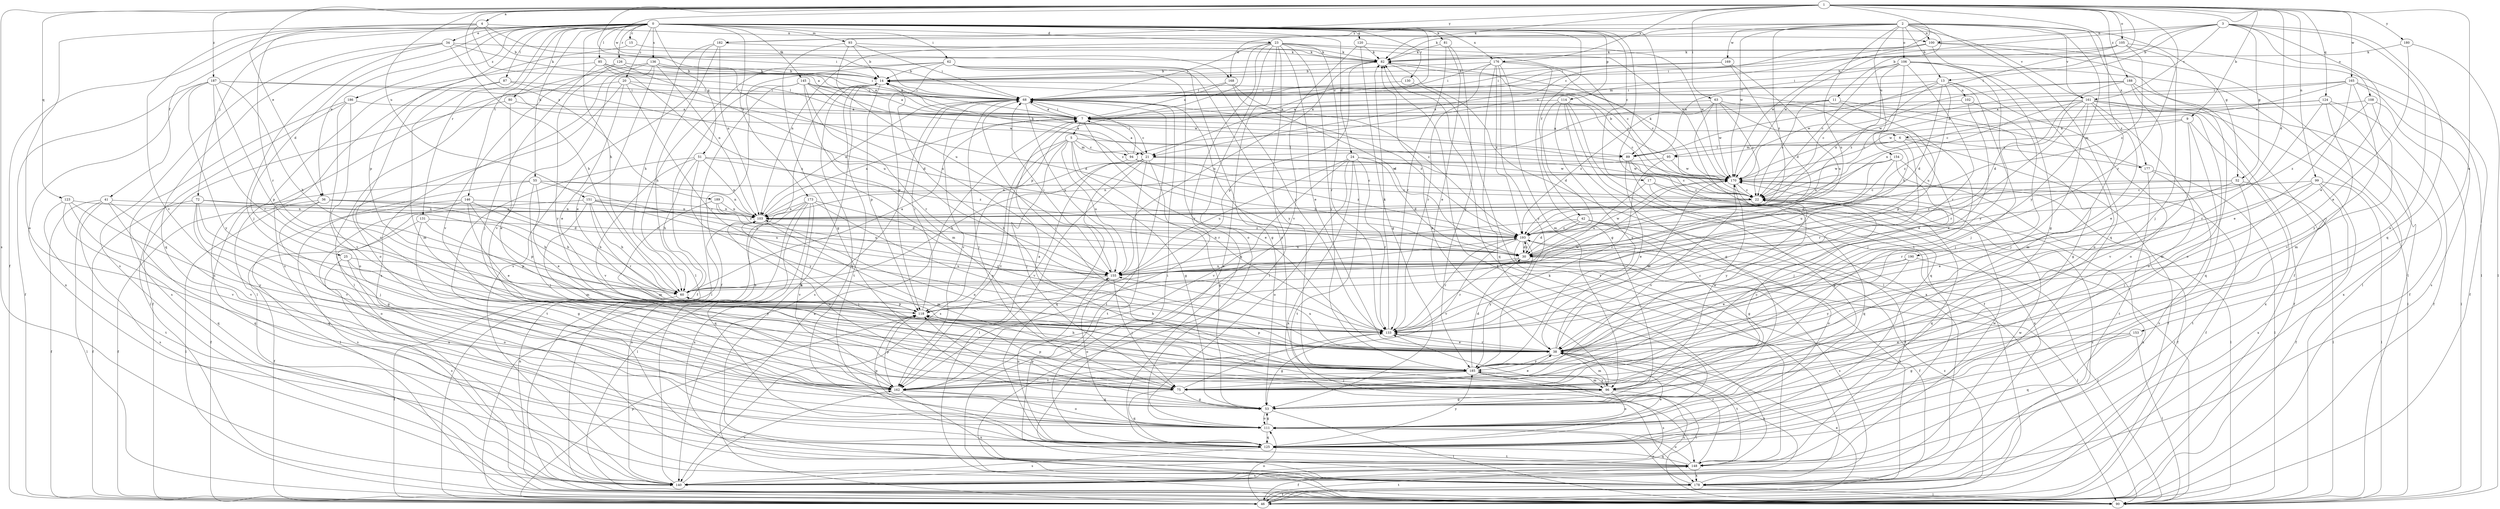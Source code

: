 strict digraph  {
0;
1;
2;
3;
4;
5;
6;
7;
9;
11;
13;
14;
15;
17;
20;
21;
22;
23;
24;
25;
30;
34;
36;
38;
41;
42;
46;
51;
52;
53;
55;
60;
62;
63;
68;
72;
75;
80;
81;
82;
85;
87;
89;
90;
93;
94;
95;
96;
99;
100;
102;
103;
105;
106;
108;
111;
114;
118;
120;
123;
124;
125;
126;
130;
131;
133;
136;
140;
145;
146;
148;
151;
153;
154;
155;
161;
162;
165;
168;
169;
170;
173;
176;
177;
178;
180;
182;
185;
186;
187;
188;
189;
190;
193;
0 -> 15  [label=c];
0 -> 17  [label=c];
0 -> 20  [label=c];
0 -> 21  [label=c];
0 -> 23  [label=d];
0 -> 24  [label=d];
0 -> 25  [label=d];
0 -> 34  [label=e];
0 -> 36  [label=e];
0 -> 41  [label=f];
0 -> 42  [label=f];
0 -> 46  [label=f];
0 -> 51  [label=g];
0 -> 55  [label=h];
0 -> 60  [label=h];
0 -> 62  [label=i];
0 -> 72  [label=j];
0 -> 80  [label=k];
0 -> 81  [label=k];
0 -> 85  [label=l];
0 -> 87  [label=l];
0 -> 89  [label=l];
0 -> 93  [label=m];
0 -> 114  [label=p];
0 -> 118  [label=p];
0 -> 120  [label=q];
0 -> 126  [label=r];
0 -> 130  [label=r];
0 -> 131  [label=r];
0 -> 136  [label=s];
0 -> 145  [label=t];
0 -> 146  [label=t];
0 -> 148  [label=t];
0 -> 161  [label=v];
0 -> 173  [label=x];
0 -> 176  [label=x];
0 -> 186  [label=z];
1 -> 4  [label=a];
1 -> 9  [label=b];
1 -> 21  [label=c];
1 -> 30  [label=d];
1 -> 36  [label=e];
1 -> 63  [label=i];
1 -> 68  [label=i];
1 -> 82  [label=k];
1 -> 89  [label=l];
1 -> 99  [label=n];
1 -> 105  [label=o];
1 -> 123  [label=q];
1 -> 124  [label=q];
1 -> 133  [label=r];
1 -> 140  [label=s];
1 -> 151  [label=u];
1 -> 153  [label=u];
1 -> 165  [label=w];
1 -> 168  [label=w];
1 -> 176  [label=x];
1 -> 180  [label=y];
1 -> 182  [label=y];
1 -> 187  [label=z];
1 -> 188  [label=z];
1 -> 189  [label=z];
1 -> 190  [label=z];
2 -> 11  [label=b];
2 -> 13  [label=b];
2 -> 52  [label=g];
2 -> 82  [label=k];
2 -> 100  [label=n];
2 -> 106  [label=o];
2 -> 125  [label=q];
2 -> 154  [label=u];
2 -> 155  [label=u];
2 -> 161  [label=v];
2 -> 168  [label=w];
2 -> 169  [label=w];
2 -> 170  [label=w];
2 -> 177  [label=x];
2 -> 182  [label=y];
2 -> 185  [label=y];
2 -> 193  [label=z];
3 -> 13  [label=b];
3 -> 38  [label=e];
3 -> 52  [label=g];
3 -> 89  [label=l];
3 -> 94  [label=m];
3 -> 100  [label=n];
3 -> 108  [label=o];
3 -> 111  [label=o];
3 -> 125  [label=q];
3 -> 161  [label=v];
4 -> 14  [label=b];
4 -> 68  [label=i];
4 -> 89  [label=l];
4 -> 100  [label=n];
4 -> 111  [label=o];
4 -> 133  [label=r];
4 -> 162  [label=v];
5 -> 21  [label=c];
5 -> 53  [label=g];
5 -> 75  [label=j];
5 -> 89  [label=l];
5 -> 94  [label=m];
5 -> 133  [label=r];
5 -> 140  [label=s];
5 -> 155  [label=u];
5 -> 162  [label=v];
6 -> 46  [label=f];
6 -> 89  [label=l];
6 -> 95  [label=m];
6 -> 133  [label=r];
6 -> 177  [label=x];
7 -> 5  [label=a];
7 -> 6  [label=a];
7 -> 21  [label=c];
7 -> 38  [label=e];
7 -> 68  [label=i];
9 -> 6  [label=a];
9 -> 95  [label=m];
9 -> 96  [label=m];
9 -> 162  [label=v];
9 -> 178  [label=x];
11 -> 7  [label=a];
11 -> 21  [label=c];
11 -> 22  [label=c];
11 -> 53  [label=g];
11 -> 118  [label=p];
13 -> 7  [label=a];
13 -> 22  [label=c];
13 -> 30  [label=d];
13 -> 75  [label=j];
13 -> 102  [label=n];
13 -> 103  [label=n];
13 -> 111  [label=o];
13 -> 155  [label=u];
14 -> 68  [label=i];
14 -> 118  [label=p];
14 -> 125  [label=q];
14 -> 148  [label=t];
14 -> 178  [label=x];
15 -> 82  [label=k];
15 -> 140  [label=s];
17 -> 22  [label=c];
17 -> 90  [label=l];
17 -> 125  [label=q];
17 -> 155  [label=u];
20 -> 30  [label=d];
20 -> 38  [label=e];
20 -> 68  [label=i];
20 -> 90  [label=l];
20 -> 111  [label=o];
20 -> 133  [label=r];
21 -> 7  [label=a];
21 -> 22  [label=c];
21 -> 53  [label=g];
21 -> 60  [label=h];
21 -> 90  [label=l];
21 -> 103  [label=n];
21 -> 125  [label=q];
21 -> 148  [label=t];
21 -> 170  [label=w];
22 -> 103  [label=n];
22 -> 125  [label=q];
22 -> 178  [label=x];
23 -> 22  [label=c];
23 -> 38  [label=e];
23 -> 68  [label=i];
23 -> 82  [label=k];
23 -> 90  [label=l];
23 -> 103  [label=n];
23 -> 111  [label=o];
23 -> 118  [label=p];
23 -> 133  [label=r];
23 -> 162  [label=v];
23 -> 170  [label=w];
23 -> 178  [label=x];
23 -> 185  [label=y];
24 -> 30  [label=d];
24 -> 111  [label=o];
24 -> 133  [label=r];
24 -> 148  [label=t];
24 -> 155  [label=u];
24 -> 162  [label=v];
24 -> 170  [label=w];
24 -> 178  [label=x];
25 -> 111  [label=o];
25 -> 140  [label=s];
25 -> 155  [label=u];
25 -> 185  [label=y];
30 -> 90  [label=l];
30 -> 103  [label=n];
30 -> 133  [label=r];
30 -> 140  [label=s];
30 -> 155  [label=u];
30 -> 170  [label=w];
30 -> 193  [label=z];
34 -> 7  [label=a];
34 -> 60  [label=h];
34 -> 75  [label=j];
34 -> 82  [label=k];
34 -> 125  [label=q];
34 -> 140  [label=s];
36 -> 30  [label=d];
36 -> 46  [label=f];
36 -> 60  [label=h];
36 -> 90  [label=l];
36 -> 103  [label=n];
36 -> 111  [label=o];
38 -> 22  [label=c];
38 -> 68  [label=i];
38 -> 96  [label=m];
38 -> 118  [label=p];
38 -> 133  [label=r];
38 -> 140  [label=s];
38 -> 148  [label=t];
38 -> 155  [label=u];
38 -> 170  [label=w];
38 -> 185  [label=y];
41 -> 46  [label=f];
41 -> 90  [label=l];
41 -> 103  [label=n];
41 -> 125  [label=q];
41 -> 140  [label=s];
41 -> 162  [label=v];
42 -> 30  [label=d];
42 -> 53  [label=g];
42 -> 111  [label=o];
42 -> 148  [label=t];
42 -> 155  [label=u];
42 -> 193  [label=z];
46 -> 7  [label=a];
46 -> 38  [label=e];
46 -> 111  [label=o];
46 -> 118  [label=p];
46 -> 148  [label=t];
46 -> 193  [label=z];
51 -> 60  [label=h];
51 -> 103  [label=n];
51 -> 148  [label=t];
51 -> 162  [label=v];
51 -> 170  [label=w];
51 -> 185  [label=y];
51 -> 193  [label=z];
52 -> 22  [label=c];
52 -> 38  [label=e];
52 -> 90  [label=l];
52 -> 148  [label=t];
52 -> 193  [label=z];
53 -> 90  [label=l];
53 -> 111  [label=o];
53 -> 118  [label=p];
55 -> 22  [label=c];
55 -> 38  [label=e];
55 -> 46  [label=f];
55 -> 75  [label=j];
55 -> 90  [label=l];
55 -> 103  [label=n];
55 -> 155  [label=u];
60 -> 7  [label=a];
60 -> 46  [label=f];
60 -> 118  [label=p];
60 -> 193  [label=z];
62 -> 14  [label=b];
62 -> 46  [label=f];
62 -> 53  [label=g];
62 -> 60  [label=h];
62 -> 118  [label=p];
62 -> 125  [label=q];
62 -> 133  [label=r];
62 -> 185  [label=y];
63 -> 7  [label=a];
63 -> 22  [label=c];
63 -> 38  [label=e];
63 -> 75  [label=j];
63 -> 125  [label=q];
63 -> 170  [label=w];
63 -> 193  [label=z];
68 -> 7  [label=a];
68 -> 75  [label=j];
68 -> 90  [label=l];
68 -> 103  [label=n];
68 -> 140  [label=s];
68 -> 155  [label=u];
68 -> 162  [label=v];
68 -> 185  [label=y];
68 -> 193  [label=z];
72 -> 46  [label=f];
72 -> 60  [label=h];
72 -> 75  [label=j];
72 -> 103  [label=n];
72 -> 125  [label=q];
72 -> 162  [label=v];
75 -> 38  [label=e];
75 -> 53  [label=g];
75 -> 103  [label=n];
75 -> 118  [label=p];
75 -> 125  [label=q];
75 -> 133  [label=r];
80 -> 7  [label=a];
80 -> 38  [label=e];
80 -> 46  [label=f];
81 -> 38  [label=e];
81 -> 82  [label=k];
81 -> 133  [label=r];
81 -> 185  [label=y];
82 -> 14  [label=b];
82 -> 22  [label=c];
82 -> 90  [label=l];
82 -> 118  [label=p];
82 -> 155  [label=u];
85 -> 7  [label=a];
85 -> 14  [label=b];
85 -> 68  [label=i];
85 -> 75  [label=j];
85 -> 140  [label=s];
85 -> 155  [label=u];
87 -> 30  [label=d];
87 -> 68  [label=i];
87 -> 96  [label=m];
87 -> 162  [label=v];
89 -> 38  [label=e];
89 -> 53  [label=g];
89 -> 178  [label=x];
90 -> 103  [label=n];
93 -> 14  [label=b];
93 -> 53  [label=g];
93 -> 68  [label=i];
93 -> 82  [label=k];
93 -> 155  [label=u];
94 -> 14  [label=b];
94 -> 22  [label=c];
94 -> 68  [label=i];
94 -> 162  [label=v];
94 -> 193  [label=z];
95 -> 14  [label=b];
95 -> 103  [label=n];
95 -> 133  [label=r];
95 -> 170  [label=w];
96 -> 7  [label=a];
96 -> 22  [label=c];
96 -> 53  [label=g];
96 -> 82  [label=k];
96 -> 111  [label=o];
96 -> 140  [label=s];
96 -> 170  [label=w];
96 -> 185  [label=y];
99 -> 22  [label=c];
99 -> 46  [label=f];
99 -> 75  [label=j];
99 -> 90  [label=l];
99 -> 133  [label=r];
99 -> 178  [label=x];
100 -> 46  [label=f];
100 -> 53  [label=g];
100 -> 68  [label=i];
100 -> 82  [label=k];
100 -> 90  [label=l];
100 -> 170  [label=w];
102 -> 7  [label=a];
102 -> 38  [label=e];
102 -> 75  [label=j];
103 -> 7  [label=a];
103 -> 75  [label=j];
103 -> 96  [label=m];
103 -> 193  [label=z];
105 -> 68  [label=i];
105 -> 75  [label=j];
105 -> 82  [label=k];
105 -> 90  [label=l];
105 -> 170  [label=w];
105 -> 193  [label=z];
106 -> 14  [label=b];
106 -> 22  [label=c];
106 -> 60  [label=h];
106 -> 68  [label=i];
106 -> 90  [label=l];
106 -> 111  [label=o];
106 -> 133  [label=r];
106 -> 185  [label=y];
106 -> 193  [label=z];
108 -> 7  [label=a];
108 -> 90  [label=l];
108 -> 162  [label=v];
108 -> 193  [label=z];
111 -> 53  [label=g];
111 -> 118  [label=p];
111 -> 125  [label=q];
114 -> 7  [label=a];
114 -> 22  [label=c];
114 -> 30  [label=d];
114 -> 46  [label=f];
114 -> 53  [label=g];
114 -> 178  [label=x];
114 -> 185  [label=y];
118 -> 68  [label=i];
118 -> 133  [label=r];
118 -> 170  [label=w];
120 -> 53  [label=g];
120 -> 82  [label=k];
120 -> 162  [label=v];
120 -> 170  [label=w];
123 -> 103  [label=n];
123 -> 125  [label=q];
123 -> 148  [label=t];
123 -> 162  [label=v];
123 -> 185  [label=y];
124 -> 7  [label=a];
124 -> 46  [label=f];
124 -> 96  [label=m];
124 -> 133  [label=r];
124 -> 170  [label=w];
124 -> 178  [label=x];
125 -> 38  [label=e];
125 -> 68  [label=i];
125 -> 140  [label=s];
125 -> 148  [label=t];
125 -> 155  [label=u];
125 -> 185  [label=y];
126 -> 14  [label=b];
126 -> 155  [label=u];
126 -> 162  [label=v];
126 -> 185  [label=y];
130 -> 68  [label=i];
130 -> 148  [label=t];
131 -> 46  [label=f];
131 -> 53  [label=g];
131 -> 118  [label=p];
131 -> 193  [label=z];
133 -> 38  [label=e];
133 -> 53  [label=g];
133 -> 60  [label=h];
133 -> 82  [label=k];
136 -> 7  [label=a];
136 -> 14  [label=b];
136 -> 38  [label=e];
136 -> 90  [label=l];
136 -> 103  [label=n];
136 -> 155  [label=u];
136 -> 162  [label=v];
136 -> 178  [label=x];
140 -> 14  [label=b];
140 -> 162  [label=v];
140 -> 170  [label=w];
145 -> 7  [label=a];
145 -> 46  [label=f];
145 -> 68  [label=i];
145 -> 90  [label=l];
145 -> 96  [label=m];
145 -> 133  [label=r];
145 -> 170  [label=w];
145 -> 193  [label=z];
146 -> 38  [label=e];
146 -> 60  [label=h];
146 -> 103  [label=n];
146 -> 118  [label=p];
146 -> 140  [label=s];
146 -> 178  [label=x];
148 -> 46  [label=f];
148 -> 82  [label=k];
148 -> 111  [label=o];
148 -> 125  [label=q];
148 -> 133  [label=r];
148 -> 140  [label=s];
148 -> 170  [label=w];
148 -> 178  [label=x];
151 -> 53  [label=g];
151 -> 60  [label=h];
151 -> 96  [label=m];
151 -> 103  [label=n];
151 -> 133  [label=r];
151 -> 155  [label=u];
151 -> 193  [label=z];
153 -> 38  [label=e];
153 -> 53  [label=g];
153 -> 90  [label=l];
153 -> 125  [label=q];
154 -> 30  [label=d];
154 -> 46  [label=f];
154 -> 75  [label=j];
154 -> 103  [label=n];
154 -> 155  [label=u];
154 -> 170  [label=w];
155 -> 60  [label=h];
155 -> 68  [label=i];
155 -> 75  [label=j];
155 -> 111  [label=o];
161 -> 7  [label=a];
161 -> 22  [label=c];
161 -> 46  [label=f];
161 -> 75  [label=j];
161 -> 90  [label=l];
161 -> 96  [label=m];
161 -> 103  [label=n];
161 -> 111  [label=o];
161 -> 125  [label=q];
161 -> 133  [label=r];
161 -> 193  [label=z];
162 -> 53  [label=g];
162 -> 111  [label=o];
162 -> 118  [label=p];
162 -> 178  [label=x];
165 -> 22  [label=c];
165 -> 38  [label=e];
165 -> 46  [label=f];
165 -> 68  [label=i];
165 -> 140  [label=s];
165 -> 170  [label=w];
165 -> 185  [label=y];
168 -> 7  [label=a];
168 -> 30  [label=d];
168 -> 68  [label=i];
168 -> 193  [label=z];
169 -> 14  [label=b];
169 -> 30  [label=d];
169 -> 68  [label=i];
169 -> 155  [label=u];
170 -> 22  [label=c];
170 -> 46  [label=f];
170 -> 82  [label=k];
170 -> 90  [label=l];
170 -> 162  [label=v];
170 -> 185  [label=y];
173 -> 38  [label=e];
173 -> 90  [label=l];
173 -> 103  [label=n];
173 -> 125  [label=q];
173 -> 133  [label=r];
173 -> 140  [label=s];
173 -> 162  [label=v];
173 -> 178  [label=x];
176 -> 14  [label=b];
176 -> 22  [label=c];
176 -> 53  [label=g];
176 -> 68  [label=i];
176 -> 96  [label=m];
176 -> 125  [label=q];
176 -> 133  [label=r];
176 -> 185  [label=y];
176 -> 193  [label=z];
177 -> 14  [label=b];
177 -> 90  [label=l];
177 -> 140  [label=s];
177 -> 148  [label=t];
178 -> 22  [label=c];
178 -> 46  [label=f];
178 -> 82  [label=k];
178 -> 90  [label=l];
178 -> 111  [label=o];
180 -> 38  [label=e];
180 -> 82  [label=k];
180 -> 90  [label=l];
182 -> 60  [label=h];
182 -> 82  [label=k];
182 -> 90  [label=l];
182 -> 103  [label=n];
182 -> 140  [label=s];
185 -> 14  [label=b];
185 -> 30  [label=d];
185 -> 60  [label=h];
185 -> 75  [label=j];
185 -> 90  [label=l];
185 -> 96  [label=m];
185 -> 103  [label=n];
185 -> 140  [label=s];
185 -> 162  [label=v];
186 -> 7  [label=a];
186 -> 90  [label=l];
186 -> 111  [label=o];
186 -> 140  [label=s];
186 -> 162  [label=v];
187 -> 46  [label=f];
187 -> 60  [label=h];
187 -> 68  [label=i];
187 -> 118  [label=p];
187 -> 133  [label=r];
187 -> 170  [label=w];
187 -> 178  [label=x];
187 -> 185  [label=y];
188 -> 30  [label=d];
188 -> 38  [label=e];
188 -> 46  [label=f];
188 -> 68  [label=i];
188 -> 111  [label=o];
188 -> 170  [label=w];
189 -> 30  [label=d];
189 -> 96  [label=m];
189 -> 103  [label=n];
189 -> 155  [label=u];
190 -> 38  [label=e];
190 -> 90  [label=l];
190 -> 155  [label=u];
190 -> 185  [label=y];
193 -> 30  [label=d];
193 -> 46  [label=f];
193 -> 133  [label=r];
193 -> 162  [label=v];
193 -> 178  [label=x];
193 -> 185  [label=y];
}
